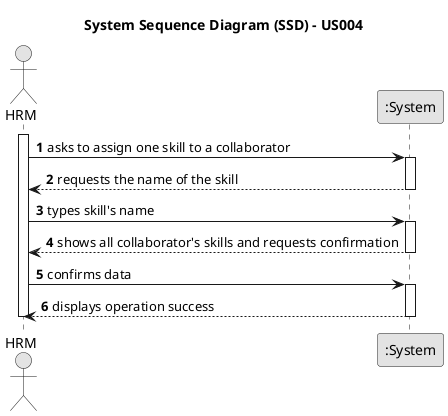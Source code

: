@startuml
skinparam monochrome true
skinparam packageStyle rectangle
skinparam shadowing false

title System Sequence Diagram (SSD) - US004

autonumber

actor "HRM" as Employee
participant ":System" as System

activate Employee

    Employee -> System : asks to assign one skill to a collaborator
    activate System

    System --> Employee : requests the name of the skill
    deactivate System

    Employee -> System : types skill's name
    activate System

    System --> Employee : shows all collaborator's skills and requests confirmation
    deactivate System

    Employee -> System : confirms data
    activate System

    System --> Employee : displays operation success
    deactivate System

deactivate Employee
@enduml